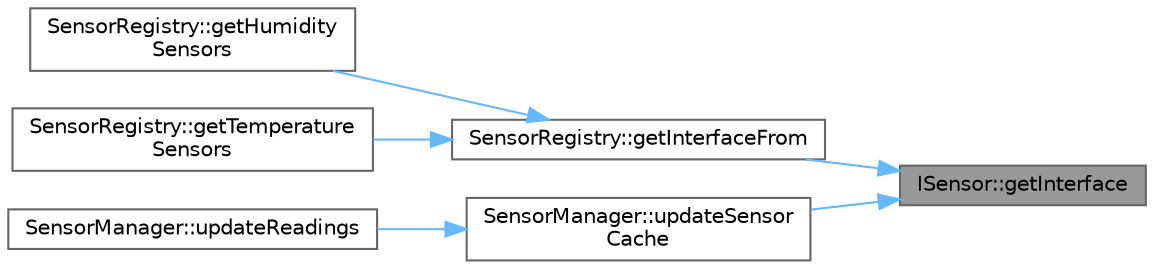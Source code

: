 digraph "ISensor::getInterface"
{
 // LATEX_PDF_SIZE
  bgcolor="transparent";
  edge [fontname=Helvetica,fontsize=10,labelfontname=Helvetica,labelfontsize=10];
  node [fontname=Helvetica,fontsize=10,shape=box,height=0.2,width=0.4];
  rankdir="RL";
  Node1 [id="Node000001",label="ISensor::getInterface",height=0.2,width=0.4,color="gray40", fillcolor="grey60", style="filled", fontcolor="black",tooltip="Get interface implementation."];
  Node1 -> Node2 [id="edge1_Node000001_Node000002",dir="back",color="steelblue1",style="solid",tooltip=" "];
  Node2 [id="Node000002",label="SensorRegistry::getInterfaceFrom",height=0.2,width=0.4,color="grey40", fillcolor="white", style="filled",URL="$class_sensor_registry.html#aaa5b082a43b0278bed59b41c4fda3a29",tooltip="Helper to get a specific interface from a sensor if supported."];
  Node2 -> Node3 [id="edge2_Node000002_Node000003",dir="back",color="steelblue1",style="solid",tooltip=" "];
  Node3 [id="Node000003",label="SensorRegistry::getHumidity\lSensors",height=0.2,width=0.4,color="grey40", fillcolor="white", style="filled",URL="$class_sensor_registry.html#aa26b5698c84019990182364840afcd2a",tooltip="Get all humidity sensors."];
  Node2 -> Node4 [id="edge3_Node000002_Node000004",dir="back",color="steelblue1",style="solid",tooltip=" "];
  Node4 [id="Node000004",label="SensorRegistry::getTemperature\lSensors",height=0.2,width=0.4,color="grey40", fillcolor="white", style="filled",URL="$class_sensor_registry.html#a9ad560deac460f8207cfc9741fcfff45",tooltip="Get all temperature sensors."];
  Node1 -> Node5 [id="edge4_Node000001_Node000005",dir="back",color="steelblue1",style="solid",tooltip=" "];
  Node5 [id="Node000005",label="SensorManager::updateSensor\lCache",height=0.2,width=0.4,color="grey40", fillcolor="white", style="filled",URL="$class_sensor_manager.html#aaa624bba75f0859b4581080aaf57778c",tooltip="Update readings for a single sensor."];
  Node5 -> Node6 [id="edge5_Node000005_Node000006",dir="back",color="steelblue1",style="solid",tooltip=" "];
  Node6 [id="Node000006",label="SensorManager::updateReadings",height=0.2,width=0.4,color="grey40", fillcolor="white", style="filled",URL="$class_sensor_manager.html#a571b6b763e7f41e4105f72d90cde9c18",tooltip="Update readings from all sensors."];
}

